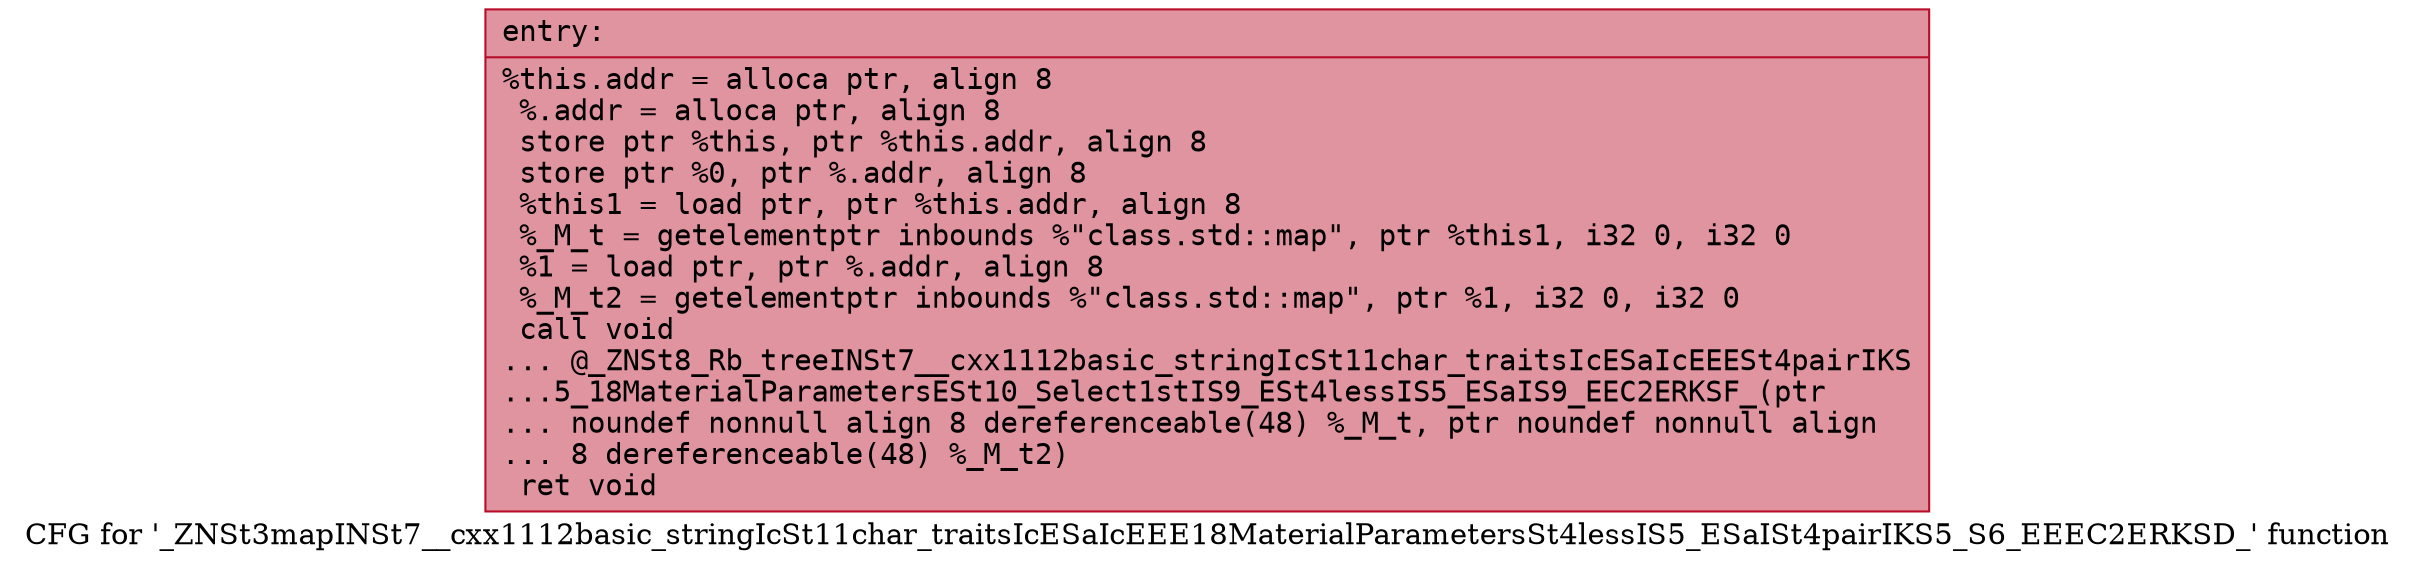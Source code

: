 digraph "CFG for '_ZNSt3mapINSt7__cxx1112basic_stringIcSt11char_traitsIcESaIcEEE18MaterialParametersSt4lessIS5_ESaISt4pairIKS5_S6_EEEC2ERKSD_' function" {
	label="CFG for '_ZNSt3mapINSt7__cxx1112basic_stringIcSt11char_traitsIcESaIcEEE18MaterialParametersSt4lessIS5_ESaISt4pairIKS5_S6_EEEC2ERKSD_' function";

	Node0x564271990f10 [shape=record,color="#b70d28ff", style=filled, fillcolor="#b70d2870" fontname="Courier",label="{entry:\l|  %this.addr = alloca ptr, align 8\l  %.addr = alloca ptr, align 8\l  store ptr %this, ptr %this.addr, align 8\l  store ptr %0, ptr %.addr, align 8\l  %this1 = load ptr, ptr %this.addr, align 8\l  %_M_t = getelementptr inbounds %\"class.std::map\", ptr %this1, i32 0, i32 0\l  %1 = load ptr, ptr %.addr, align 8\l  %_M_t2 = getelementptr inbounds %\"class.std::map\", ptr %1, i32 0, i32 0\l  call void\l... @_ZNSt8_Rb_treeINSt7__cxx1112basic_stringIcSt11char_traitsIcESaIcEEESt4pairIKS\l...5_18MaterialParametersESt10_Select1stIS9_ESt4lessIS5_ESaIS9_EEC2ERKSF_(ptr\l... noundef nonnull align 8 dereferenceable(48) %_M_t, ptr noundef nonnull align\l... 8 dereferenceable(48) %_M_t2)\l  ret void\l}"];
}
